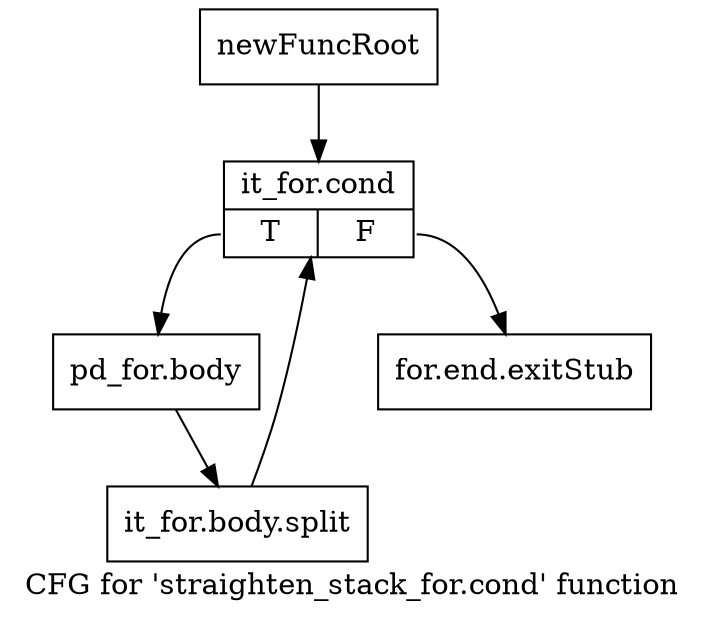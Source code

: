 digraph "CFG for 'straighten_stack_for.cond' function" {
	label="CFG for 'straighten_stack_for.cond' function";

	Node0xb90a6a0 [shape=record,label="{newFuncRoot}"];
	Node0xb90a6a0 -> Node0xb90a740;
	Node0xb90a6f0 [shape=record,label="{for.end.exitStub}"];
	Node0xb90a740 [shape=record,label="{it_for.cond|{<s0>T|<s1>F}}"];
	Node0xb90a740:s0 -> Node0xb90a790;
	Node0xb90a740:s1 -> Node0xb90a6f0;
	Node0xb90a790 [shape=record,label="{pd_for.body}"];
	Node0xb90a790 -> Node0xf99ed80;
	Node0xf99ed80 [shape=record,label="{it_for.body.split}"];
	Node0xf99ed80 -> Node0xb90a740;
}
